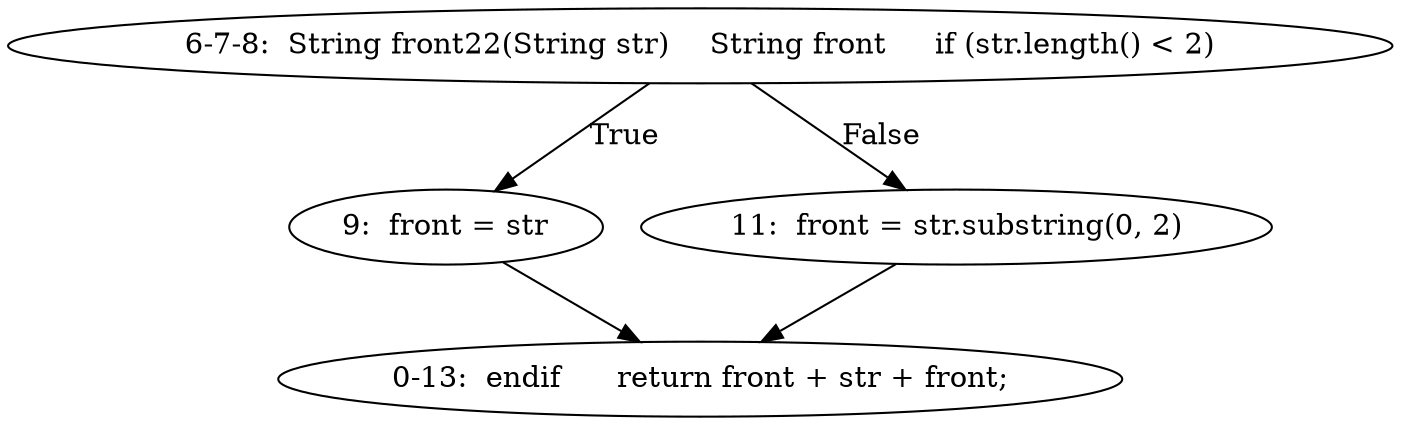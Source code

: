 digraph result_test { 
// graph-vertices
  a2  [label="6-7-8:  String front22(String str)	String front	if (str.length() < 2)"]; 
  3  [label="9:  front = str"]; 
  a3  [label="0-13:  endif	return front + str + front;"]; 
  5  [label="11:  front = str.substring(0, 2)"]; 
// graph-edges
  a2 -> 3  [label="True"]; 
  3 -> a3;
  a2 -> 5  [label="False"]; 
  5 -> a3;
}